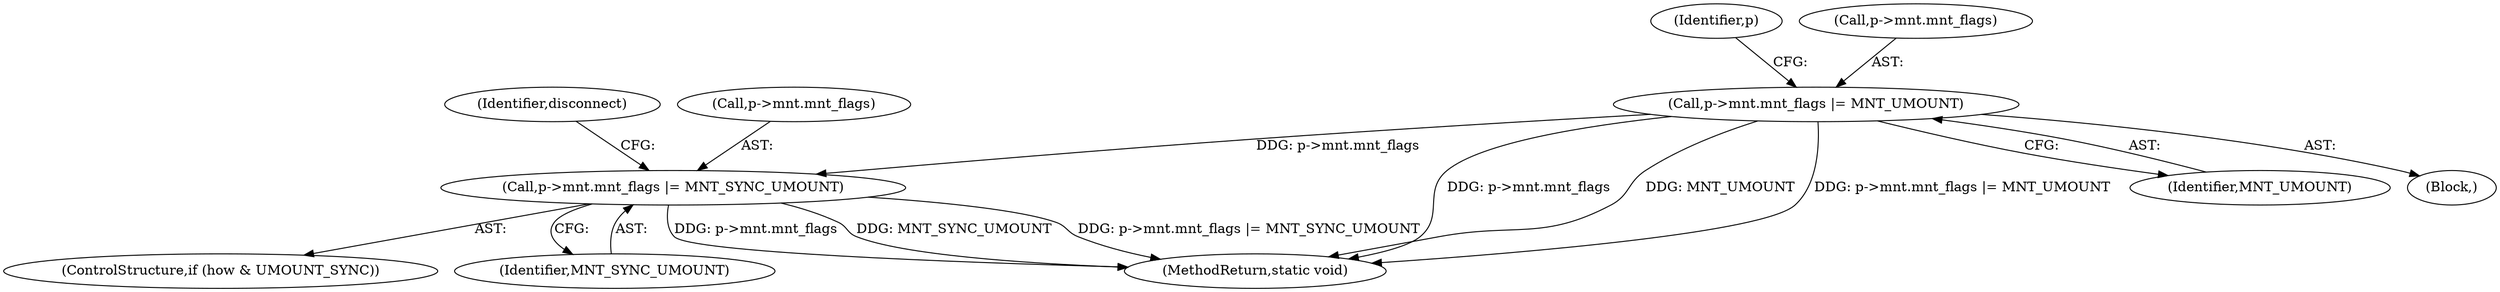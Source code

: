 digraph "0_linux_d29216842a85c7970c536108e093963f02714498_4@pointer" {
"1000128" [label="(Call,p->mnt.mnt_flags |= MNT_UMOUNT)"];
"1000185" [label="(Call,p->mnt.mnt_flags |= MNT_SYNC_UMOUNT)"];
"1000127" [label="(Block,)"];
"1000191" [label="(Identifier,MNT_SYNC_UMOUNT)"];
"1000138" [label="(Identifier,p)"];
"1000245" [label="(MethodReturn,static void)"];
"1000185" [label="(Call,p->mnt.mnt_flags |= MNT_SYNC_UMOUNT)"];
"1000129" [label="(Call,p->mnt.mnt_flags)"];
"1000128" [label="(Call,p->mnt.mnt_flags |= MNT_UMOUNT)"];
"1000193" [label="(Identifier,disconnect)"];
"1000186" [label="(Call,p->mnt.mnt_flags)"];
"1000181" [label="(ControlStructure,if (how & UMOUNT_SYNC))"];
"1000134" [label="(Identifier,MNT_UMOUNT)"];
"1000128" -> "1000127"  [label="AST: "];
"1000128" -> "1000134"  [label="CFG: "];
"1000129" -> "1000128"  [label="AST: "];
"1000134" -> "1000128"  [label="AST: "];
"1000138" -> "1000128"  [label="CFG: "];
"1000128" -> "1000245"  [label="DDG: p->mnt.mnt_flags"];
"1000128" -> "1000245"  [label="DDG: MNT_UMOUNT"];
"1000128" -> "1000245"  [label="DDG: p->mnt.mnt_flags |= MNT_UMOUNT"];
"1000128" -> "1000185"  [label="DDG: p->mnt.mnt_flags"];
"1000185" -> "1000181"  [label="AST: "];
"1000185" -> "1000191"  [label="CFG: "];
"1000186" -> "1000185"  [label="AST: "];
"1000191" -> "1000185"  [label="AST: "];
"1000193" -> "1000185"  [label="CFG: "];
"1000185" -> "1000245"  [label="DDG: p->mnt.mnt_flags |= MNT_SYNC_UMOUNT"];
"1000185" -> "1000245"  [label="DDG: p->mnt.mnt_flags"];
"1000185" -> "1000245"  [label="DDG: MNT_SYNC_UMOUNT"];
}
